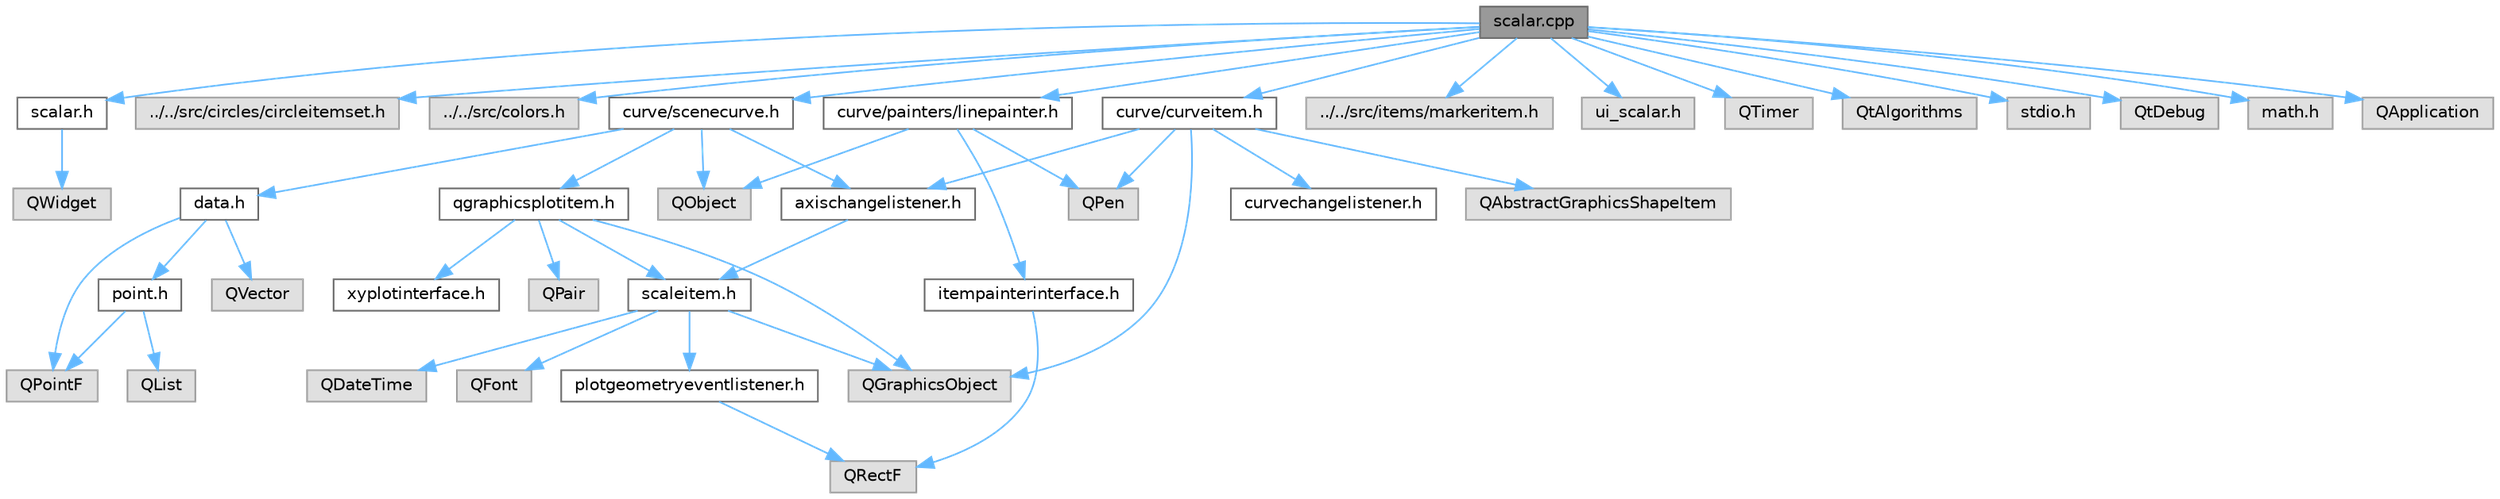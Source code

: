 digraph "scalar.cpp"
{
 // LATEX_PDF_SIZE
  bgcolor="transparent";
  edge [fontname=Helvetica,fontsize=10,labelfontname=Helvetica,labelfontsize=10];
  node [fontname=Helvetica,fontsize=10,shape=box,height=0.2,width=0.4];
  Node1 [label="scalar.cpp",height=0.2,width=0.4,color="gray40", fillcolor="grey60", style="filled", fontcolor="black",tooltip=" "];
  Node1 -> Node2 [color="steelblue1",style="solid"];
  Node2 [label="scalar.h",height=0.2,width=0.4,color="grey40", fillcolor="white", style="filled",URL="$scalar_8h.html",tooltip=" "];
  Node2 -> Node3 [color="steelblue1",style="solid"];
  Node3 [label="QWidget",height=0.2,width=0.4,color="grey60", fillcolor="#E0E0E0", style="filled",tooltip=" "];
  Node1 -> Node4 [color="steelblue1",style="solid"];
  Node4 [label="../../src/circles/circleitemset.h",height=0.2,width=0.4,color="grey60", fillcolor="#E0E0E0", style="filled",tooltip=" "];
  Node1 -> Node5 [color="steelblue1",style="solid"];
  Node5 [label="../../src/colors.h",height=0.2,width=0.4,color="grey60", fillcolor="#E0E0E0", style="filled",tooltip=" "];
  Node1 -> Node6 [color="steelblue1",style="solid"];
  Node6 [label="curve/painters/linepainter.h",height=0.2,width=0.4,color="grey40", fillcolor="white", style="filled",URL="$linepainter_8h.html",tooltip=" "];
  Node6 -> Node7 [color="steelblue1",style="solid"];
  Node7 [label="itempainterinterface.h",height=0.2,width=0.4,color="grey40", fillcolor="white", style="filled",URL="$itempainterinterface_8h.html",tooltip=" "];
  Node7 -> Node8 [color="steelblue1",style="solid"];
  Node8 [label="QRectF",height=0.2,width=0.4,color="grey60", fillcolor="#E0E0E0", style="filled",tooltip=" "];
  Node6 -> Node9 [color="steelblue1",style="solid"];
  Node9 [label="QObject",height=0.2,width=0.4,color="grey60", fillcolor="#E0E0E0", style="filled",tooltip=" "];
  Node6 -> Node10 [color="steelblue1",style="solid"];
  Node10 [label="QPen",height=0.2,width=0.4,color="grey60", fillcolor="#E0E0E0", style="filled",tooltip=" "];
  Node1 -> Node11 [color="steelblue1",style="solid"];
  Node11 [label="curve/curveitem.h",height=0.2,width=0.4,color="grey40", fillcolor="white", style="filled",URL="$curveitem_8h.html",tooltip=" "];
  Node11 -> Node12 [color="steelblue1",style="solid"];
  Node12 [label="QGraphicsObject",height=0.2,width=0.4,color="grey60", fillcolor="#E0E0E0", style="filled",tooltip=" "];
  Node11 -> Node13 [color="steelblue1",style="solid"];
  Node13 [label="QAbstractGraphicsShapeItem",height=0.2,width=0.4,color="grey60", fillcolor="#E0E0E0", style="filled",tooltip=" "];
  Node11 -> Node14 [color="steelblue1",style="solid"];
  Node14 [label="axischangelistener.h",height=0.2,width=0.4,color="grey40", fillcolor="white", style="filled",URL="$axischangelistener_8h.html",tooltip=" "];
  Node14 -> Node15 [color="steelblue1",style="solid"];
  Node15 [label="scaleitem.h",height=0.2,width=0.4,color="grey40", fillcolor="white", style="filled",URL="$scaleitem_8h.html",tooltip=" "];
  Node15 -> Node12 [color="steelblue1",style="solid"];
  Node15 -> Node16 [color="steelblue1",style="solid"];
  Node16 [label="plotgeometryeventlistener.h",height=0.2,width=0.4,color="grey40", fillcolor="white", style="filled",URL="$plotgeometryeventlistener_8h.html",tooltip=" "];
  Node16 -> Node8 [color="steelblue1",style="solid"];
  Node15 -> Node17 [color="steelblue1",style="solid"];
  Node17 [label="QFont",height=0.2,width=0.4,color="grey60", fillcolor="#E0E0E0", style="filled",tooltip=" "];
  Node15 -> Node18 [color="steelblue1",style="solid"];
  Node18 [label="QDateTime",height=0.2,width=0.4,color="grey60", fillcolor="#E0E0E0", style="filled",tooltip=" "];
  Node11 -> Node19 [color="steelblue1",style="solid"];
  Node19 [label="curvechangelistener.h",height=0.2,width=0.4,color="grey40", fillcolor="white", style="filled",URL="$curvechangelistener_8h.html",tooltip=" "];
  Node11 -> Node10 [color="steelblue1",style="solid"];
  Node1 -> Node20 [color="steelblue1",style="solid"];
  Node20 [label="../../src/items/markeritem.h",height=0.2,width=0.4,color="grey60", fillcolor="#E0E0E0", style="filled",tooltip=" "];
  Node1 -> Node21 [color="steelblue1",style="solid"];
  Node21 [label="ui_scalar.h",height=0.2,width=0.4,color="grey60", fillcolor="#E0E0E0", style="filled",tooltip=" "];
  Node1 -> Node22 [color="steelblue1",style="solid"];
  Node22 [label="QTimer",height=0.2,width=0.4,color="grey60", fillcolor="#E0E0E0", style="filled",tooltip=" "];
  Node1 -> Node23 [color="steelblue1",style="solid"];
  Node23 [label="QtAlgorithms",height=0.2,width=0.4,color="grey60", fillcolor="#E0E0E0", style="filled",tooltip=" "];
  Node1 -> Node24 [color="steelblue1",style="solid"];
  Node24 [label="stdio.h",height=0.2,width=0.4,color="grey60", fillcolor="#E0E0E0", style="filled",tooltip=" "];
  Node1 -> Node25 [color="steelblue1",style="solid"];
  Node25 [label="QtDebug",height=0.2,width=0.4,color="grey60", fillcolor="#E0E0E0", style="filled",tooltip=" "];
  Node1 -> Node26 [color="steelblue1",style="solid"];
  Node26 [label="math.h",height=0.2,width=0.4,color="grey60", fillcolor="#E0E0E0", style="filled",tooltip=" "];
  Node1 -> Node27 [color="steelblue1",style="solid"];
  Node27 [label="QApplication",height=0.2,width=0.4,color="grey60", fillcolor="#E0E0E0", style="filled",tooltip=" "];
  Node1 -> Node28 [color="steelblue1",style="solid"];
  Node28 [label="curve/scenecurve.h",height=0.2,width=0.4,color="grey40", fillcolor="white", style="filled",URL="$scenecurve_8h.html",tooltip=" "];
  Node28 -> Node9 [color="steelblue1",style="solid"];
  Node28 -> Node29 [color="steelblue1",style="solid"];
  Node29 [label="qgraphicsplotitem.h",height=0.2,width=0.4,color="grey40", fillcolor="white", style="filled",URL="$qgraphicsplotitem_8h.html",tooltip=" "];
  Node29 -> Node12 [color="steelblue1",style="solid"];
  Node29 -> Node30 [color="steelblue1",style="solid"];
  Node30 [label="QPair",height=0.2,width=0.4,color="grey60", fillcolor="#E0E0E0", style="filled",tooltip=" "];
  Node29 -> Node15 [color="steelblue1",style="solid"];
  Node29 -> Node31 [color="steelblue1",style="solid"];
  Node31 [label="xyplotinterface.h",height=0.2,width=0.4,color="grey40", fillcolor="white", style="filled",URL="$xyplotinterface_8h.html",tooltip=" "];
  Node28 -> Node14 [color="steelblue1",style="solid"];
  Node28 -> Node32 [color="steelblue1",style="solid"];
  Node32 [label="data.h",height=0.2,width=0.4,color="grey40", fillcolor="white", style="filled",URL="$data_8h.html",tooltip=" "];
  Node32 -> Node33 [color="steelblue1",style="solid"];
  Node33 [label="QVector",height=0.2,width=0.4,color="grey60", fillcolor="#E0E0E0", style="filled",tooltip=" "];
  Node32 -> Node34 [color="steelblue1",style="solid"];
  Node34 [label="QPointF",height=0.2,width=0.4,color="grey60", fillcolor="#E0E0E0", style="filled",tooltip=" "];
  Node32 -> Node35 [color="steelblue1",style="solid"];
  Node35 [label="point.h",height=0.2,width=0.4,color="grey40", fillcolor="white", style="filled",URL="$point_8h.html",tooltip=" "];
  Node35 -> Node34 [color="steelblue1",style="solid"];
  Node35 -> Node36 [color="steelblue1",style="solid"];
  Node36 [label="QList",height=0.2,width=0.4,color="grey60", fillcolor="#E0E0E0", style="filled",tooltip=" "];
}
